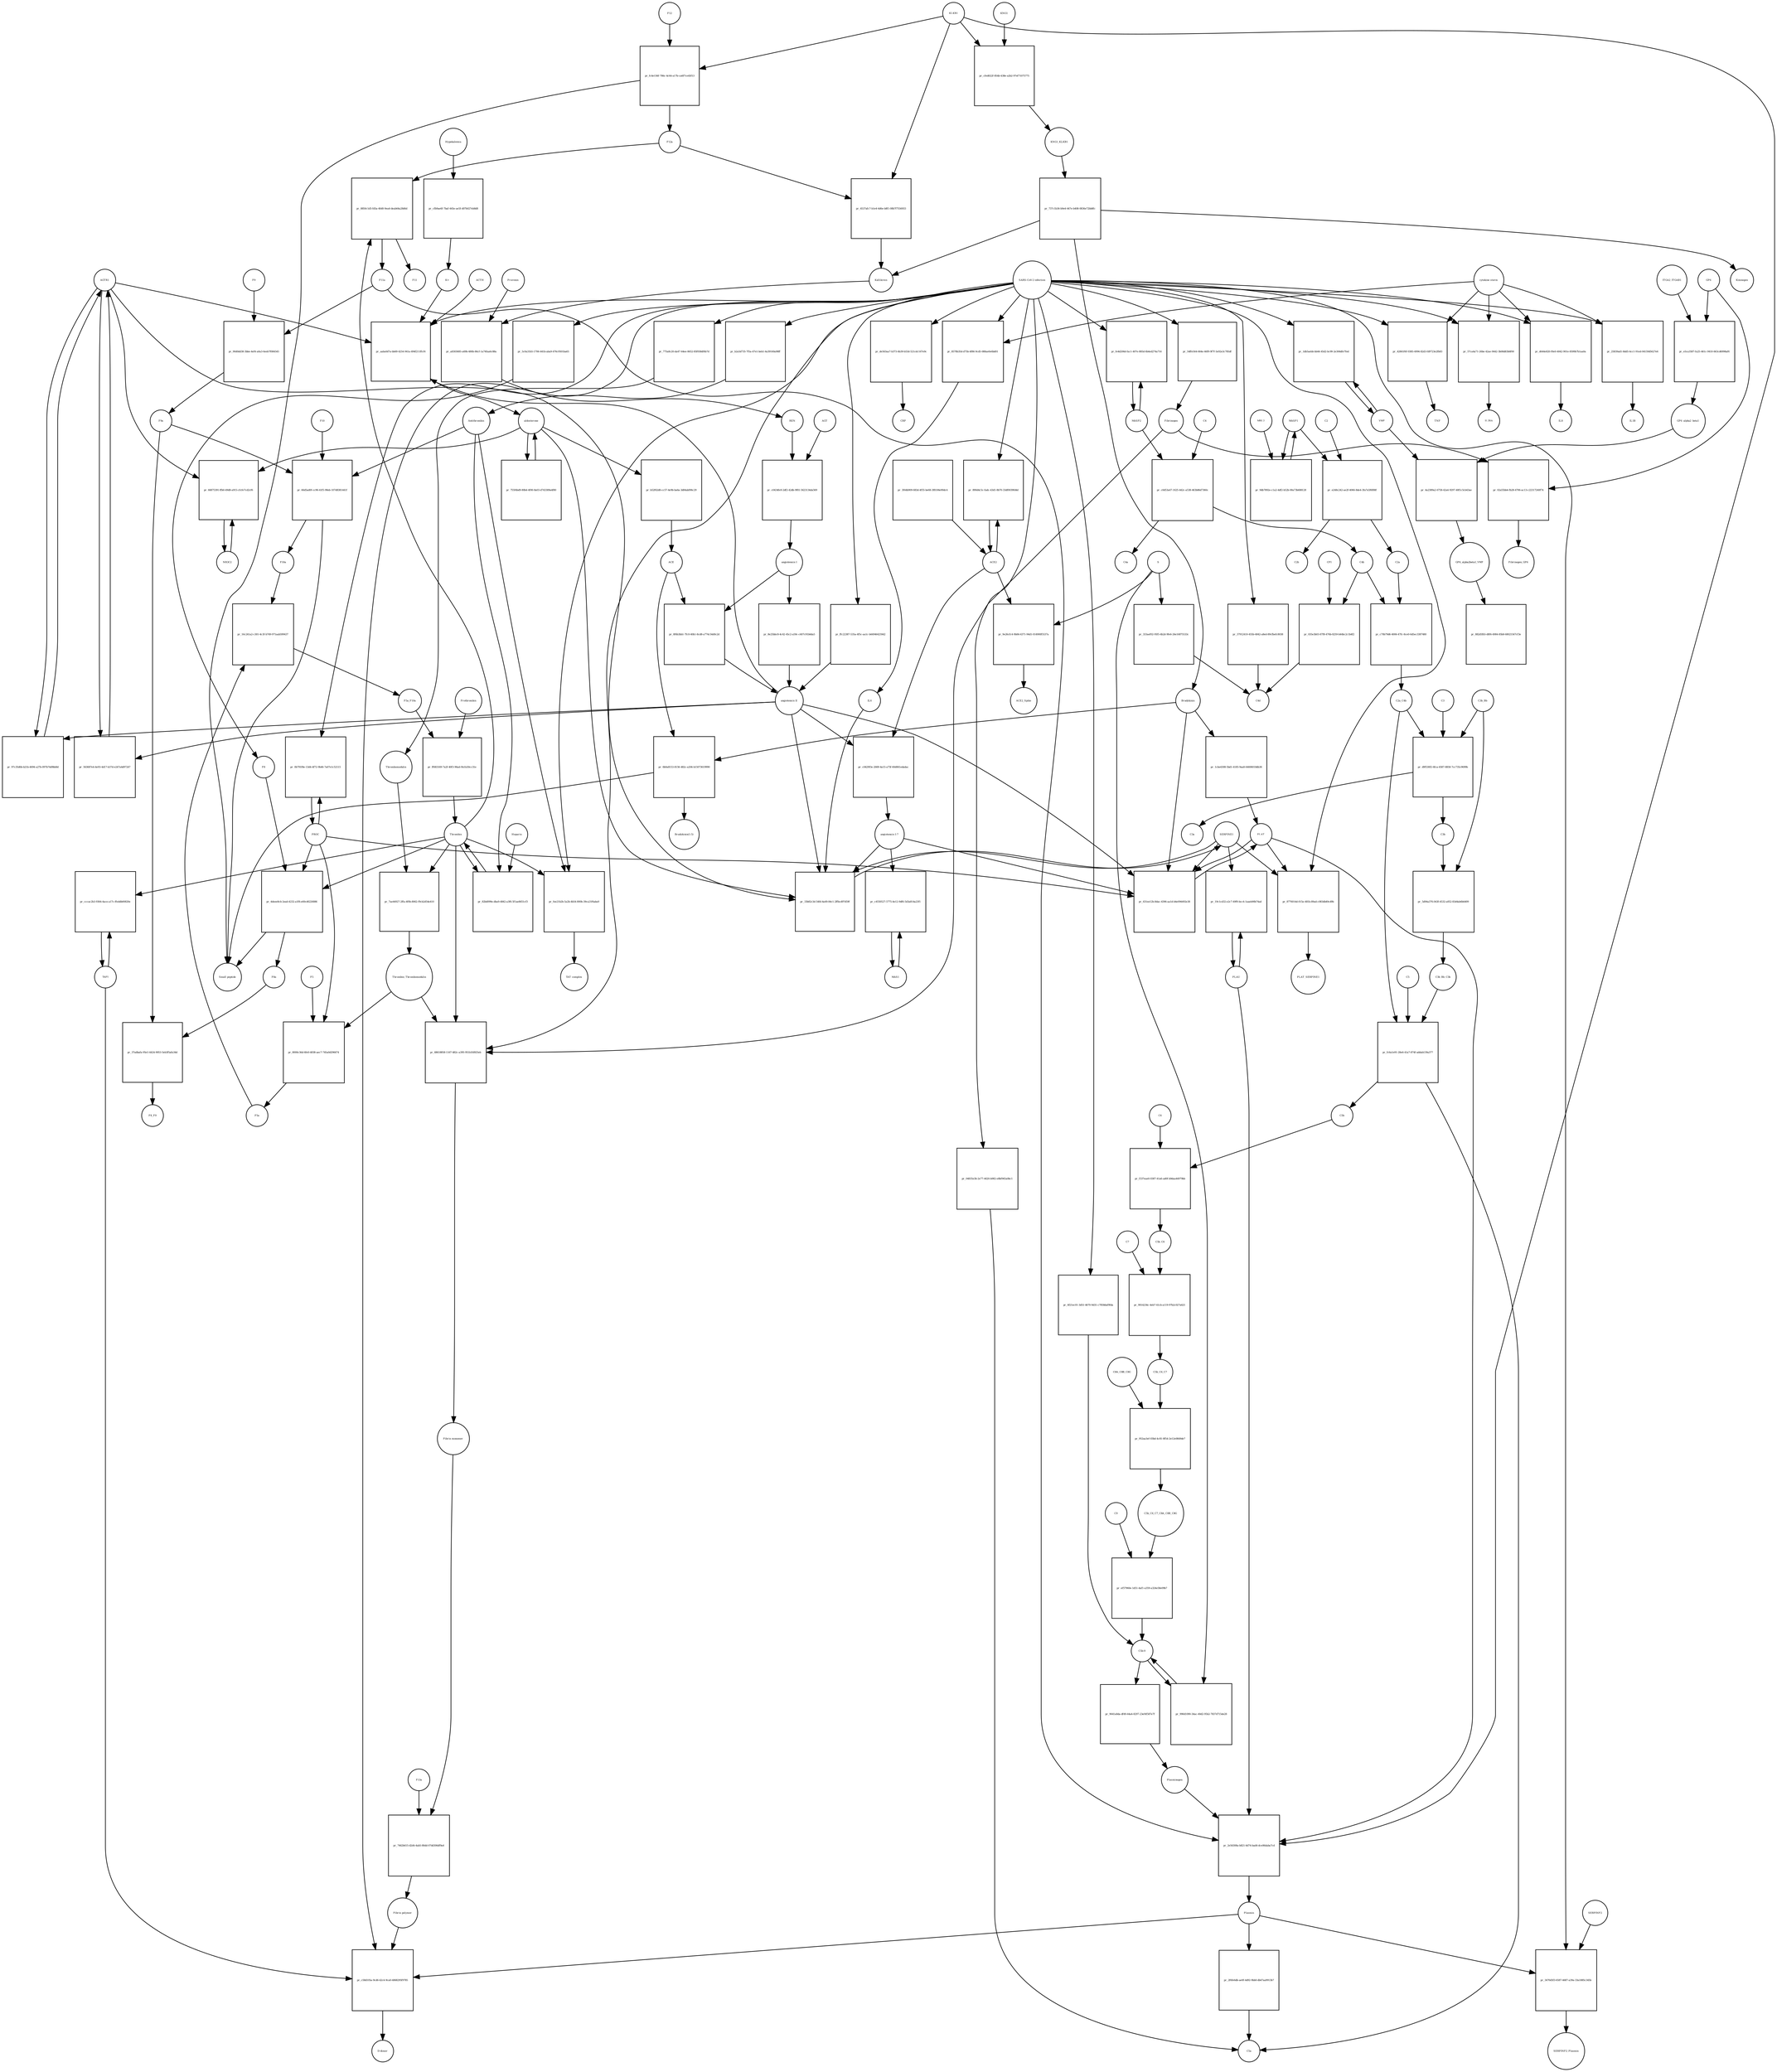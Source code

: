 strict digraph  {
F8 [annotation="urn_miriam_hgnc_3546|urn_miriam_taxonomy_9606", bipartite=0, cls=macromolecule, fontsize=4, label=F8, shape=circle];
"pr_4deee8cb-2ead-4232-a1f8-e60cd6226886" [annotation="", bipartite=1, cls=process, fontsize=4, label="pr_4deee8cb-2ead-4232-a1f8-e60cd6226886", shape=square];
"Small peptide" [annotation=urn_miriam_mesh_D010446, bipartite=0, cls=macromolecule, fontsize=4, label="Small peptide", shape=circle];
F8a [annotation="urn_miriam_hgnc.symbol_F8|urn_miriam_mesh_D015944|urn_miriam_taxonomy_9606", bipartite=0, cls=macromolecule, fontsize=4, label=F8a, shape=circle];
Thrombin [annotation="urn_miriam_hgnc_3535|urn_miriam_taxonomy_9606", bipartite=0, cls=macromolecule, fontsize=4, label=Thrombin, shape=circle];
PROC [annotation="urn_miriam_hgnc_9451|urn_miriam_taxonomy_9606", bipartite=0, cls=macromolecule, fontsize=4, label=PROC, shape=circle];
AGTR1 [annotation=urn_miriam_hgnc_336, bipartite=0, cls=macromolecule, fontsize=4, label=AGTR1, shape=circle];
"pr_97c35d6b-b21b-4694-a27b-097b74d9bb8d" [annotation="", bipartite=1, cls=process, fontsize=4, label="pr_97c35d6b-b21b-4694-a27b-097b74d9bb8d", shape=square];
"angiotensin II" [annotation="urn_miriam_obo.chebi_CHEBI%3A2718|urn_miriam_taxonomy_9606", bipartite=0, cls="simple chemical", fontsize=4, label="angiotensin II", shape=circle];
NR3C2 [annotation="", bipartite=0, cls=macromolecule, fontsize=4, label=NR3C2, shape=circle];
"pr_66875391-ffb0-49d8-a915-cfcfe7cd2cf6" [annotation="", bipartite=1, cls=process, fontsize=4, label="pr_66875391-ffb0-49d8-a915-cfcfe7cd2cf6", shape=square];
aldosterone [annotation="urn_miriam_obo.chebi_CHEBI%3A27584", bipartite=0, cls="simple chemical", fontsize=4, label=aldosterone, shape=circle];
"pr_755f4bd9-80b4-4f00-8a03-d743389a4f80" [annotation="", bipartite=1, cls=process, fontsize=4, label="pr_755f4bd9-80b4-4f00-8a03-d743389a4f80", shape=square];
SERPINE1 [annotation="", bipartite=0, cls=macromolecule, fontsize=4, label=SERPINE1, shape=circle];
"pr_33b82c3d-54fd-4a49-84c1-2ffbcd97d59f" [annotation="", bipartite=1, cls=process, fontsize=4, label="pr_33b82c3d-54fd-4a49-84c1-2ffbcd97d59f", shape=square];
"angiotensin I-7" [annotation="urn_miriam_obo.chebi_CHEBI%3A55438|urn_miriam_taxonomy_9606", bipartite=0, cls="simple chemical", fontsize=4, label="angiotensin I-7", shape=circle];
IL6 [annotation="urn_miriam_hgnc_6018|urn_miriam_taxonomy_9606", bipartite=0, cls=macromolecule, fontsize=4, label=IL6, shape=circle];
"pr_aaba0d7a-bb69-4254-941a-694f211ffcf4" [annotation="", bipartite=1, cls=process, fontsize=4, label="pr_aaba0d7a-bb69-4254-941a-694f211ffcf4", shape=square];
"SARS-CoV-2 infection" [annotation="urn_miriam_taxonomy_2697049|urn_miriam_mesh_D012327", bipartite=0, cls=phenotype, fontsize=4, label="SARS-CoV-2 infection", shape=circle];
"K+" [annotation="urn_miriam_obo.chebi_CHEBI%3A29103", bipartite=0, cls="simple chemical", fontsize=4, label="K+", shape=circle];
ACTH [annotation=urn_miriam_hgnc_9201, bipartite=0, cls="simple chemical", fontsize=4, label=ACTH, shape=circle];
"pr_ffc22387-535a-4f5c-aa1c-b449464259d2" [annotation="", bipartite=1, cls=process, fontsize=4, label="pr_ffc22387-535a-4f5c-aa1c-b449464259d2", shape=square];
Bradykinin [annotation="urn_miriam_obo.chebi_CHEBI%3A3165|urn_miriam_taxonomy_9606", bipartite=0, cls=macromolecule, fontsize=4, label=Bradykinin, shape=circle];
"pr_6b0a8153-8156-482c-a204-b15073619990" [annotation="", bipartite=1, cls=process, fontsize=4, label="pr_6b0a8153-8156-482c-a204-b15073619990", shape=square];
"Bradykinin(1-5)" [annotation="urn_miriam_mesh_C079000|urn_miriam_taxonomy_9606", bipartite=0, cls=macromolecule, fontsize=4, label="Bradykinin(1-5)", shape=circle];
ACE [annotation="urn_miriam_hgnc_2707|urn_miriam_taxonomy_9606", bipartite=0, cls=macromolecule, fontsize=4, label=ACE, shape=circle];
"pr_1cbe4308-5bd1-4185-9aa8-64606018db36" [annotation="", bipartite=1, cls=process, fontsize=4, label="pr_1cbe4308-5bd1-4185-9aa8-64606018db36", shape=square];
PLAT [annotation="urn_miriam_hgnc_9051|urn_miriam_taxonomy_9606", bipartite=0, cls=macromolecule, fontsize=4, label=PLAT, shape=circle];
"pr_563687e4-4e93-4d17-b37d-e247a4d97247" [annotation="", bipartite=1, cls=process, fontsize=4, label="pr_563687e4-4e93-4d17-b37d-e247a4d97247", shape=square];
MAS1 [annotation="", bipartite=0, cls=macromolecule, fontsize=4, label=MAS1, shape=circle];
"pr_c4550527-5775-4e12-9df6-5d3a814a23f1" [annotation="", bipartite=1, cls=process, fontsize=4, label="pr_c4550527-5775-4e12-9df6-5d3a814a23f1", shape=square];
Fibrinogen [annotation="urn_miriam_pubmed_19296670|urn_miriam_obo.go_GO%3A0005577|urn_miriam_hgnc_3661|urn_miriam_hgnc_3662|urn_miriam_hgnc_3694|urn_miriam_taxonomy_9606", bipartite=0, cls=complex, fontsize=4, label=Fibrinogen, shape=circle];
"pr_02a55bb4-fb28-4706-ac13-c22317240f74" [annotation="", bipartite=1, cls=process, fontsize=4, label="pr_02a55bb4-fb28-4706-ac13-c22317240f74", shape=square];
GP6 [annotation="urn_miriam_hgnc_HGNC%3A14388|urn_miriam_taxonomy_9606", bipartite=0, cls=macromolecule, fontsize=4, label=GP6, shape=circle];
Fibrinogen_GP6 [annotation="urn_miriam_pubmed_19296670|urn_miriam_obo.go_GO%3A0005577|urn_miriam_hgnc_HGNC%3A14388|urn_miriam_taxonomy_9606", bipartite=0, cls=complex, fontsize=4, label=Fibrinogen_GP6, shape=circle];
GP6_alpha2_beta1 [annotation="urn_miriam_pubmed_25051961|urn_miriam_taxonomy_10090|urn_miriam_hgnc_14338|urn_miriam_hgnc_6137|urn_miriam_hgnc_6153", bipartite=0, cls=complex, fontsize=4, label=GP6_alpha2_beta1, shape=circle];
"pr_4a2389a2-6758-42a4-9297-48f1c5cb43ae" [annotation="", bipartite=1, cls=process, fontsize=4, label="pr_4a2389a2-6758-42a4-9297-48f1c5cb43ae", shape=square];
VWF [annotation="urn_miriam_hgnc_12726|urn_miriam_taxonomy_9606", bipartite=0, cls=macromolecule, fontsize=4, label=VWF, shape=circle];
GP6_alpha2beta1_VWF [annotation="urn_miriam_pubmed_25051961|urn_miriam_taxonomy_10090|urn_miriam_hgnc_14338|urn_miriam_hgnc_6137|urn_miriam_hgnc_6153|urn_miriam_hgnc_12726", bipartite=0, cls=complex, fontsize=4, label=GP6_alpha2beta1_VWF, shape=circle];
"pr_e5ca3587-fa25-461c-9410-663cd6998af6" [annotation="", bipartite=1, cls=process, fontsize=4, label="pr_e5ca3587-fa25-461c-9410-663cd6998af6", shape=square];
ITGA2_ITGAB1 [annotation="urn_miriam_intact_EBI-16428357|urn_miriam_hgnc_6137|urn_miriam_hgnc_6153|urn_miriam_taxonomy_9606", bipartite=0, cls=complex, fontsize=4, label=ITGA2_ITGAB1, shape=circle];
"pr_882d5fb5-d8f4-4984-85b8-68021567cf3e" [annotation="", bipartite=1, cls="omitted process", fontsize=4, label="pr_882d5fb5-d8f4-4984-85b8-68021567cf3e", shape=square];
"Fibrin polymer" [annotation="urn_miriam_mesh_C465961|urn_miriam_taxonomy_9606", bipartite=0, cls=macromolecule, fontsize=4, label="Fibrin polymer", shape=circle];
"pr_c58d105a-9cd6-42c4-9ca0-4868295f9785" [annotation="", bipartite=1, cls=process, fontsize=4, label="pr_c58d105a-9cd6-42c4-9ca0-4868295f9785", shape=square];
"D-dimer" [annotation="urn_miriam_pubmed_19008457|urn_miriam_mesh_C036309|urn_miriam_taxonomy_9606", bipartite=0, cls=macromolecule, fontsize=4, label="D-dimer", shape=circle];
Plasmin [annotation="urn_miriam_hgnc.symbol_PLG|urn_miriam_mesh_D005341|urn_miriam_brenda_3.4.21.7|urn_miriam_taxonomy_9606", bipartite=0, cls=macromolecule, fontsize=4, label=Plasmin, shape=circle];
TAFI [annotation="urn_miriam_hgnc_1546|urn_miriam_taxonomy_9606", bipartite=0, cls=macromolecule, fontsize=4, label=TAFI, shape=circle];
"Fibrin monomer" [annotation="urn_miriam_mesh_C011468|urn_miriam_taxonomy_9606", bipartite=0, cls=macromolecule, fontsize=4, label="Fibrin monomer", shape=circle];
"pr_7462b615-d2d4-4ab5-80dd-07dd306df9a4" [annotation="", bipartite=1, cls=process, fontsize=4, label="pr_7462b615-d2d4-4ab5-80dd-07dd306df9a4", shape=square];
F13a [annotation="urn_miriam_hgnc.symbol_F13|urn_miriam_mesh_D026122|urn_miriam_brenda_2.3.2.13|urn_miriam_taxonomy_9606", bipartite=0, cls=macromolecule, fontsize=4, label=F13a, shape=circle];
"pr_42861f6f-0385-4994-82d3-fd9723e2fb83" [annotation="", bipartite=1, cls=process, fontsize=4, label="pr_42861f6f-0385-4994-82d3-fd9723e2fb83", shape=square];
TNF [annotation="urn_miriam_hgnc_11892|urn_miriam_taxonomy_9606", bipartite=0, cls=macromolecule, fontsize=4, label=TNF, shape=circle];
"cytokine storm" [annotation="urn_miriam_pubmed_2504360|urn_miriam_taxonomy_9606", bipartite=0, cls=phenotype, fontsize=4, label="cytokine storm", shape=circle];
"pr_2f6fe6db-ae0f-4d92-9bb0-db47aa9913b7" [annotation="", bipartite=1, cls=process, fontsize=4, label="pr_2f6fe6db-ae0f-4d92-9bb0-db47aa9913b7", shape=square];
C5a [annotation="urn_miriam_hgnc.symbol_C5|urn_miriam_mesh_D015936|urn_miriam_taxonomy_9606", bipartite=0, cls=macromolecule, fontsize=4, label=C5a, shape=circle];
"pr_9641a8da-df49-44a4-8297-23ef4f587e7f" [annotation="", bipartite=1, cls=process, fontsize=4, label="pr_9641a8da-df49-44a4-8297-23ef4f587e7f", shape=square];
Plasminogen [annotation="urn_miriam_hgnc_9071|urn_miriam_taxonomy_9606", bipartite=0, cls=macromolecule, fontsize=4, label=Plasminogen, shape=circle];
"C5b-9" [annotation="urn_miriam_obo.go_GO%3A0005579|urn_miriam_mesh_D015938|urn_miriam_mesh_D050776|urn_miriam_hgnc_1339|urn_miriam_hgnc_1346|urn_miriam_hgnc_1352|urn_miriam_hgnc_1353|urn_miriam_hgnc_1354|urn_miriam_hgnc_1358|urn_miriam_taxonomy_9606", bipartite=0, cls=complex, fontsize=4, label="C5b-9", shape=circle];
C2 [annotation="urn_miriam_hgnc_1248|urn_miriam_taxonomy_9606", bipartite=0, cls=macromolecule, fontsize=4, label=C2, shape=circle];
"pr_e248c242-ae2f-4066-8de4-3fa7a5f6f88f" [annotation="", bipartite=1, cls=process, fontsize=4, label="pr_e248c242-ae2f-4066-8de4-3fa7a5f6f88f", shape=square];
C2a [annotation="urn_miriam_hgnc.symbol_C2|urn_miriam_mesh_D050678|urn_miriam_taxonomy_9606", bipartite=0, cls=macromolecule, fontsize=4, label=C2a, shape=circle];
C2b [annotation="urn_miriam_hgnc.symbol_C2|urn_miriam_mesh_D050679|urn_miriam_taxonomy_9606", bipartite=0, cls=macromolecule, fontsize=4, label=C2b, shape=circle];
MASP1 [annotation="urn_miriam_hgnc_6901|urn_miriam_taxonomy_9606", bipartite=0, cls=macromolecule, fontsize=4, label=MASP1, shape=circle];
"pr_57ca4a71-26be-42ae-9442-3b08d83b6f00" [annotation="", bipartite=1, cls=process, fontsize=4, label="pr_57ca4a71-26be-42ae-9442-3b08d83b6f00", shape=square];
IL2RA [annotation="urn_miriam_hgnc_6008|urn_miriam_taxonomy_9606", bipartite=0, cls=macromolecule, fontsize=4, label=IL2RA, shape=circle];
"pr_d644e820-f0e0-4042-901e-8599b7b1aa0a" [annotation="", bipartite=1, cls=process, fontsize=4, label="pr_d644e820-f0e0-4042-901e-8599b7b1aa0a", shape=square];
IL8 [annotation="urn_miriam_hgnc_6025|urn_miriam_taxonomy_9606", bipartite=0, cls=macromolecule, fontsize=4, label=IL8, shape=circle];
"pr_04835e3b-2e77-4620-b982-e8bf945a0bc1" [annotation="", bipartite=1, cls=process, fontsize=4, label="pr_04835e3b-2e77-4620-b982-e8bf945a0bc1", shape=square];
"pr_8578b35d-d75b-4f86-9cd5-088ae0e6bd01" [annotation="", bipartite=1, cls=process, fontsize=4, label="pr_8578b35d-d75b-4f86-9cd5-088ae0e6bd01", shape=square];
"pr_25839ad1-8dd5-4cc1-91ed-04159d5627e6" [annotation="", bipartite=1, cls=process, fontsize=4, label="pr_25839ad1-8dd5-4cc1-91ed-04159d5627e6", shape=square];
IL1B [annotation="urn_miriam_hgnc_5992|urn_miriam_taxonomy_9606", bipartite=0, cls=macromolecule, fontsize=4, label=IL1B, shape=circle];
Prorenin [annotation="urn_miriam_hgnc_9958|urn_miriam_taxonomy_9606", bipartite=0, cls=macromolecule, fontsize=4, label=Prorenin, shape=circle];
"pr_a8303685-a69b-480b-86cf-1a74faa6c88a" [annotation="", bipartite=1, cls=process, fontsize=4, label="pr_a8303685-a69b-480b-86cf-1a74faa6c88a", shape=square];
REN [annotation="urn_miriam_hgnc.symbol_REN|urn_miriam_taxonomy_9606", bipartite=0, cls=macromolecule, fontsize=4, label=REN, shape=circle];
Kallikrein [annotation="urn_miriam_hgnc.symbol_KLKB1|urn_miriam_mesh_D020842|urn_miriam_brenda_3.4.21.34|urn_miriam_taxonomy_9606", bipartite=0, cls=macromolecule, fontsize=4, label=Kallikrein, shape=circle];
KLKB1 [annotation="urn_miriam_hgnc_6371|urn_miriam_taxonomy_9606", bipartite=0, cls=macromolecule, fontsize=4, label=KLKB1, shape=circle];
"pr_6537afc7-b1e4-4d6e-b8f1-08b7f7556933" [annotation="", bipartite=1, cls=process, fontsize=4, label="pr_6537afc7-b1e4-4d6e-b8f1-08b7f7556933", shape=square];
F12a [annotation="urn_miriam_hgnc.symbol_F12|urn_miriam_mesh_D015956|urn_miriam_brenda_3.4.21.38|urn_miriam_taxonomy_9606", bipartite=0, cls=macromolecule, fontsize=4, label=F12a, shape=circle];
"pr_775a8c20-da47-44ee-8652-85f058df4b7d" [annotation="", bipartite=1, cls=process, fontsize=4, label="pr_775a8c20-da47-44ee-8652-85f058df4b7d", shape=square];
Thrombomodulin [annotation="urn_miriam_hgnc_11784|urn_miriam_taxonomy_9606", bipartite=0, cls=macromolecule, fontsize=4, label=Thrombomodulin, shape=circle];
"pr_3470d5f3-6587-4687-a39a-33a1885c345b" [annotation="", bipartite=1, cls=process, fontsize=4, label="pr_3470d5f3-6587-4687-a39a-33a1885c345b", shape=square];
SERPINF2 [annotation="urn_miriam_hgnc_9075|urn_miriam_taxonomy_9606", bipartite=0, cls=macromolecule, fontsize=4, label=SERPINF2, shape=circle];
SERPINF2_Plasmin [annotation="urn_miriam_pubmed_2437112|urn_miriam_biogrid_314240|urn_miriam_hgnc_9075|urn_miriam_mesh_D005341|urn_miriam_taxonomy_9606", bipartite=0, cls=complex, fontsize=4, label=SERPINF2_Plasmin, shape=circle];
"pr_37912410-455b-4842-a8ed-89cfbefc8038" [annotation="", bipartite=1, cls=process, fontsize=4, label="pr_37912410-455b-4842-a8ed-89cfbefc8038", shape=square];
C4d [annotation="urn_miriam_hgnc.symbol_C4b|urn_miriam_mesh_C032261|urn_miriam_taxonomy_9606", bipartite=0, cls=macromolecule, fontsize=4, label=C4d, shape=circle];
"pr_6f21ec01-3d51-4670-9d31-c7858daf9fda" [annotation="", bipartite=1, cls=process, fontsize=4, label="pr_6f21ec01-3d51-4670-9d31-c7858daf9fda", shape=square];
"pr_0b791f8e-13d4-4f72-9b46-7a07e1c52115" [annotation="", bipartite=1, cls=process, fontsize=4, label="pr_0b791f8e-13d4-4f72-9b46-7a07e1c52115", shape=square];
"pr_1db5aebb-bb44-45d2-bc99-2e306dfe7fed" [annotation="", bipartite=1, cls=process, fontsize=4, label="pr_1db5aebb-bb44-45d2-bc99-2e306dfe7fed", shape=square];
"pr_de563aa7-b373-4b39-b53d-521cdc167e9c" [annotation="", bipartite=1, cls=process, fontsize=4, label="pr_de563aa7-b373-4b39-b53d-521cdc167e9c", shape=square];
CRP [annotation="urn_miriam_hgnc_2367|urn_miriam_taxonomy_9606", bipartite=0, cls=macromolecule, fontsize=4, label=CRP, shape=circle];
"pr_990d1090-34ac-40d2-95b2-7837d715de28" [annotation="", bipartite=1, cls=process, fontsize=4, label="pr_990d1090-34ac-40d2-95b2-7837d715de28", shape=square];
S [annotation="urn_miriam_uniprot_P0DTC2|urn_miriam_uniprot_P59594|urn_miriam_taxonomy_2697049", bipartite=0, cls=macromolecule, fontsize=4, label=S, shape=circle];
"pr_333aef02-95f5-4b2d-9fe6-26e16875533c" [annotation="", bipartite=1, cls=process, fontsize=4, label="pr_333aef02-95f5-4b2d-9fe6-26e16875533c", shape=square];
"pr_c0429f3e-2669-4a15-a75f-60d061edadac" [annotation="", bipartite=1, cls=process, fontsize=4, label="pr_c0429f3e-2669-4a15-a75f-60d061edadac", shape=square];
ACE2 [annotation="urn_miriam_hgnc_13557|urn_miriam_taxonomy_9606", bipartite=0, cls=macromolecule, fontsize=4, label=ACE2, shape=circle];
"pr_3f44b909-683d-4f55-be68-3f8106e90dc4" [annotation="", bipartite=1, cls=process, fontsize=4, label="pr_3f44b909-683d-4f55-be68-3f8106e90dc4", shape=square];
"pr_9e26cfc4-9b84-4371-94d1-014900f5537a" [annotation="", bipartite=1, cls=process, fontsize=4, label="pr_9e26cfc4-9b84-4371-94d1-014900f5537a", shape=square];
ACE2_Spike [annotation="urn_miriam_pdb_6CS2|urn_miriam_hgnc_13557|urn_miriam_uniprot_P0DTC2|urn_miriam_taxonomy_9606|urn_miriam_taxonomy_2697049", bipartite=0, cls=complex, fontsize=4, label=ACE2_Spike, shape=circle];
"pr_890d4c5c-fadc-43d1-8b70-33df0039fd4d" [annotation="", bipartite=1, cls=process, fontsize=4, label="pr_890d4c5c-fadc-43d1-8b70-33df0039fd4d", shape=square];
"pr_b2a5d735-7f5a-47e1-beb1-4a39160a98ff" [annotation="", bipartite=1, cls=process, fontsize=4, label="pr_b2a5d735-7f5a-47e1-beb1-4a39160a98ff", shape=square];
Antithrombin [annotation="urn_miriam_hgnc_775|urn_miriam_taxonomy_9606", bipartite=0, cls=macromolecule, fontsize=4, label=Antithrombin, shape=circle];
"pr_5c0a31b5-1706-441b-aba9-476c9501ba65" [annotation="", bipartite=1, cls=process, fontsize=4, label="pr_5c0a31b5-1706-441b-aba9-476c9501ba65", shape=square];
C4b [annotation="urn_miriam_hgnc_1324|urn_miriam_taxonomy_9606", bipartite=0, cls=macromolecule, fontsize=4, label=C4b, shape=circle];
"pr_035e3b03-87f8-476b-8259-b44bc2c1b4f2" [annotation="", bipartite=1, cls=process, fontsize=4, label="pr_035e3b03-87f8-476b-8259-b44bc2c1b4f2", shape=square];
CFI [annotation="urn_miriam_hgnc_2771|urn_miriam_taxonomy_9606", bipartite=0, cls=macromolecule, fontsize=4, label=CFI, shape=circle];
C3b [annotation="urn_miriam_hgnc.symbol_C3|urn_miriam_mesh_D003179|urn_miriam_taxonomy_9606", bipartite=0, cls=macromolecule, fontsize=4, label=C3b, shape=circle];
"pr_5d94a376-043f-4532-a052-83d4ab6b0d09" [annotation="", bipartite=1, cls=process, fontsize=4, label="pr_5d94a376-043f-4532-a052-83d4ab6b0d09", shape=square];
C3b_Bb [annotation="urn_miriam_pubmed_12440962|urn_miriam_brenda_3.4.21.47|urn_miriam_mesh_D051561|urn_miriam_mesh_D003179|urn_miriam_hgnc_1037|urn_miriam_taxonomy_9606", bipartite=0, cls=complex, fontsize=4, label=C3b_Bb, shape=circle];
C3b_Bb_C3b [annotation="urn_miriam_pubmed_12440962|urn_miriam_brenda_34.4.21.47|urn_miriam_mesh_D051566|urn_miriam_mesh_D003179|urn_miriam_hgnc_1037|urn_miriam_taxonomy_9606", bipartite=0, cls=complex, fontsize=4, label=C3b_Bb_C3b, shape=circle];
"pr_c70b79d6-4006-47fc-8ce0-6d5ec3387480" [annotation="", bipartite=1, cls=process, fontsize=4, label="pr_c70b79d6-4006-47fc-8ce0-6d5ec3387480", shape=square];
C2a_C4b [annotation="urn_miriam_mesh_D051574|urn_miriam_brenda_3.4.21.43|urn_miriam_mesh_D050678|urn_miriam_hgnc_1324|urn_miriam_taxonomy_9606", bipartite=0, cls=complex, fontsize=4, label=C2a_C4b, shape=circle];
C4 [annotation="urn_miriam_mesh_D00318|urn_miriam_taxonomy_9606", bipartite=0, cls=macromolecule, fontsize=4, label=C4, shape=circle];
"pr_c0d53a47-1625-442c-a538-463b86d7360c" [annotation="", bipartite=1, cls=process, fontsize=4, label="pr_c0d53a47-1625-442c-a538-463b86d7360c", shape=square];
C4a [annotation="urn_miriam_hgnc_1323|urn_miriam_taxonomy_9606", bipartite=0, cls=macromolecule, fontsize=4, label=C4a, shape=circle];
MASP2 [annotation="urn_miriam_hgnc_6902|urn_miriam_taxonomy_9606", bipartite=0, cls=macromolecule, fontsize=4, label=MASP2, shape=circle];
"pr_9db7892e-c1a2-4df2-b52b-00a73b688128" [annotation="", bipartite=1, cls=process, fontsize=4, label="pr_9db7892e-c1a2-4df2-b52b-00a73b688128", shape=square];
MBL2 [annotation="urn_miriam_hgnc_6902|urn_miriam_taxonomy_9606", bipartite=0, cls=macromolecule, fontsize=4, label=MBL2, shape=circle];
"pr_fe4d206d-fac1-407e-885d-6b4ed274a716" [annotation="", bipartite=1, cls=process, fontsize=4, label="pr_fe4d206d-fac1-407e-885d-6b4ed274a716", shape=square];
PLAU [annotation="urn_miriam_hgnc_9052|urn_miriam_taxonomy_9606", bipartite=0, cls=macromolecule, fontsize=4, label=PLAU, shape=circle];
"pr_19c1cd32-e2c7-49f9-bcc4-1aaeb90b74ad" [annotation="", bipartite=1, cls=process, fontsize=4, label="pr_19c1cd32-e2c7-49f9-bcc4-1aaeb90b74ad", shape=square];
C5b_C6_C7_C8A_C8B_C8G [annotation="urn_miriam_pubmed_28630159|urn_miriam_mesh_C042295|urn_miriam_mesh_D050776|urn_miriam_hgnc_1339|urn_miriam_hgnc_1352|urn_miriam_hgnc_1353|urn_miriam_hgnc_1354|urn_miriam_taxonomy_9606", bipartite=0, cls=complex, fontsize=4, label=C5b_C6_C7_C8A_C8B_C8G, shape=circle];
"pr_ef57960e-1d51-4af1-a359-a324e58e09b7" [annotation="", bipartite=1, cls=process, fontsize=4, label="pr_ef57960e-1d51-4af1-a359-a324e58e09b7", shape=square];
C9 [annotation="urn_miriam_hgnc_1358|urn_miriam_taxonomy_9606", bipartite=0, cls=macromolecule, fontsize=4, label=C9, shape=circle];
C5b_C6_C7 [annotation="urn_miriam_pubmed_28630159|urn_miriam_mesh_C037453|urn_miriam_mesh_D050776|urn_miriam_hgnc_1339|urn_miriam_hgnc_1346|urn_miriam_taxonomy_9606", bipartite=0, cls=complex, fontsize=4, label=C5b_C6_C7, shape=circle];
"pr_952aa3ef-03bd-4c81-8f54-2e12e0849de7" [annotation="", bipartite=1, cls=process, fontsize=4, label="pr_952aa3ef-03bd-4c81-8f54-2e12e0849de7", shape=square];
C8A_C8B_C8G [annotation="urn_miriam_mesh_D003185|urn_miriam_hgnc_1353|urn_miriam_hgnc_1352|urn_miriam_hgnc_1354|urn_miriam_taxonomy_9606", bipartite=0, cls=complex, fontsize=4, label=C8A_C8B_C8G, shape=circle];
C5b_C6 [annotation="urn_miriam_mesh_C050974|urn_miriam_mesh_D050776|urn_miriam_hgnc_1339|urn_miriam_taxonomy_9606", bipartite=0, cls=complex, fontsize=4, label=C5b_C6, shape=circle];
"pr_9014234c-4eb7-41cb-a119-97b2c027a621" [annotation="", bipartite=1, cls=process, fontsize=4, label="pr_9014234c-4eb7-41cb-a119-97b2c027a621", shape=square];
C7 [annotation="urn_miriam_hgnc_HGNC%3A1346|urn_miriam_taxonomy_9606", bipartite=0, cls=macromolecule, fontsize=4, label=C7, shape=circle];
C5b [annotation="urn_miriam_hgnc.symbol_C5|urn_miriam_mesh_D050776|urn_miriam_taxonomy_9606", bipartite=0, cls=macromolecule, fontsize=4, label=C5b, shape=circle];
"pr_f337eae0-0387-41a6-ad0f-b9daa44979bb" [annotation="", bipartite=1, cls=process, fontsize=4, label="pr_f337eae0-0387-41a6-ad0f-b9daa44979bb", shape=square];
C6 [annotation="urn_miriam_hgnc_1339|urn_miriam_taxonomy_9606", bipartite=0, cls=macromolecule, fontsize=4, label=C6, shape=circle];
C5 [annotation="urn_miriam_hgnc_1331|urn_miriam_taxonomy_9606", bipartite=0, cls=macromolecule, fontsize=4, label=C5, shape=circle];
"pr_fc6a1e91-28e6-41a7-874f-addab139a377" [annotation="", bipartite=1, cls=process, fontsize=4, label="pr_fc6a1e91-28e6-41a7-874f-addab139a377", shape=square];
C3 [annotation="urn_miriam_hgnc_1318|urn_miriam_taxonomy_9606", bipartite=0, cls=macromolecule, fontsize=4, label=C3, shape=circle];
"pr_d9f530f2-6fca-4587-8858-7cc735c9699b" [annotation="", bipartite=1, cls=process, fontsize=4, label="pr_d9f530f2-6fca-4587-8858-7cc735c9699b", shape=square];
C3a [annotation="urn_miriam_hgnc.symbol_C3|urn_miriam_mesh_D015926|urn_miriam_taxonomy_9606", bipartite=0, cls=macromolecule, fontsize=4, label=C3a, shape=circle];
"pr_7ae44927-2ffa-4f0b-8062-f9cb2d54e410" [annotation="", bipartite=1, cls=process, fontsize=4, label="pr_7ae44927-2ffa-4f0b-8062-f9cb2d54e410", shape=square];
Thrombin_Thrombomodulin [annotation="urn_miriam_pubmed_6282863|urn_miriam_taxonomy_9986|urn_miriam_biogrid_283352|urn_miriam_mesh_D013917|urn_miriam_hgnc_11784", bipartite=0, cls=complex, fontsize=4, label=Thrombin_Thrombomodulin, shape=circle];
"pr_68618858-1167-482c-a395-951b1fd925eb" [annotation="", bipartite=1, cls=process, fontsize=4, label="pr_68618858-1167-482c-a395-951b1fd925eb", shape=square];
KNG1_KLKB1 [annotation="urn_miriam_pubmed_17598838|urn_miriam_intact_EBI-10087151|urn_miriam_hgnc_6371|urn_miriam_hgnc_6383|urn_miriam_taxonomy_9606", bipartite=0, cls=complex, fontsize=4, label=KNG1_KLKB1, shape=circle];
"pr_737c1b36-b9e4-447e-b408-0836e72bb8fc" [annotation="", bipartite=1, cls=process, fontsize=4, label="pr_737c1b36-b9e4-447e-b408-0836e72bb8fc", shape=square];
Kininogen [annotation="urn_miriam_hgnc.symbol_KNG1|urn_miriam_mesh_D019679|urn_miriam_taxonomy_9606", bipartite=0, cls=macromolecule, fontsize=4, label=Kininogen, shape=circle];
"pr_54ffe564-664e-46f9-9f7f-5e92e3c785df" [annotation="", bipartite=1, cls=process, fontsize=4, label="pr_54ffe564-664e-46f9-9f7f-5e92e3c785df", shape=square];
"angiotensin I" [annotation="urn_miriam_obo.chebi_CHEBI%3A2718|urn_miriam_taxonomy_9606", bipartite=0, cls="simple chemical", fontsize=4, label="angiotensin I", shape=circle];
"pr_8e25bbc8-4c42-45c2-a59c-c407c91b6da5" [annotation="", bipartite=1, cls=process, fontsize=4, label="pr_8e25bbc8-4c42-45c2-a59c-c407c91b6da5", shape=square];
"pr_8776014d-015e-481b-89ad-c083db49cd9b" [annotation="", bipartite=1, cls=process, fontsize=4, label="pr_8776014d-015e-481b-89ad-c083db49cd9b", shape=square];
PLAT_SERPINE1 [annotation="urn_miriam_pubmed_22449964|urn_miriam_intact_EBI-7800882|urn_miriam_hgnc_9051|urn_miriam_hgnc_8593|urn_miriam_taxonomy_9606", bipartite=0, cls=complex, fontsize=4, label=PLAT_SERPINE1, shape=circle];
"pr_cccac2b3-9364-4ace-a17c-ffeddb00820e" [annotation="", bipartite=1, cls=process, fontsize=4, label="pr_cccac2b3-9364-4ace-a17c-ffeddb00820e", shape=square];
"pr_631ee12b-8dac-4396-aa1d-b4e094492e38" [annotation="", bipartite=1, cls=process, fontsize=4, label="pr_631ee12b-8dac-4396-aa1d-b4e094492e38", shape=square];
"pr_fee21b2b-5a2b-4b54-800b-39ca21f6aba9" [annotation="", bipartite=1, cls=process, fontsize=4, label="pr_fee21b2b-5a2b-4b54-800b-39ca21f6aba9", shape=square];
"TAT complex" [annotation="urn_miriam_pubmed_22930518|urn_miriam_mesh_C046193|urn_miriam_mesh_D013917|urn_miriam_hgnc_775|urn_miriam_taxonomy_9606", bipartite=0, cls=complex, fontsize=4, label="TAT complex", shape=circle];
"pr_2e56308a-b821-4d74-bad4-dce06daba7cd" [annotation="", bipartite=1, cls=process, fontsize=4, label="pr_2e56308a-b821-4d74-bad4-dce06daba7cd", shape=square];
F11a [annotation="urn_miriam_hgnc.symbol_F11|urn_miriam_mesh_D015945|urn_miriam_brenda_3.4.21.27|urn_miriam_taxonomy_9606", bipartite=0, cls=macromolecule, fontsize=4, label=F11a, shape=circle];
"pr_82bd099e-dba9-4842-a3f6-5f1ae8651cf3" [annotation="", bipartite=1, cls=process, fontsize=4, label="pr_82bd099e-dba9-4842-a3f6-5f1ae8651cf3", shape=square];
Heparin [annotation="urn_miriam_pubmed_708377|urn_miriam_obo.chebi_CHEBI%3A28304|urn_miriam_taxonomy_9606", bipartite=0, cls="simple chemical", fontsize=4, label=Heparin, shape=circle];
Prothrombin [annotation="urn_miriam_hgnc_3535|urn_miriam_taxonomy_9606", bipartite=0, cls=macromolecule, fontsize=4, label=Prothrombin, shape=circle];
"pr_ff683169-7a2f-40f3-96ad-f4cfa50cc31e" [annotation="", bipartite=1, cls=process, fontsize=4, label="pr_ff683169-7a2f-40f3-96ad-f4cfa50cc31e", shape=square];
F5a_F10a [annotation="urn_miriam_pubmed_2303476|urn_miriam_mesh_C022475|urn_miriam_mesh_D15943|urn_miriam_mesh_D015951|urn_miriam_taxonomy_9606", bipartite=0, cls=complex, fontsize=4, label=F5a_F10a, shape=circle];
F10a [annotation="urn_miriam_hgnc.symbol_F10|urn_miriam_mesh_D015951|urn_miriam_brenda_3.4.21.6|urn_miriam_taxonomy_9606", bipartite=0, cls=macromolecule, fontsize=4, label=F10a, shape=circle];
"pr_16c241a2-c301-4c3f-b749-971aab599437" [annotation="", bipartite=1, cls=process, fontsize=4, label="pr_16c241a2-c301-4c3f-b749-971aab599437", shape=square];
F5a [annotation="urn_miriam_hgnc.symbol_F5|urn_miriam_mesh_D015943|urn_miriam_taxonomy_9606", bipartite=0, cls=macromolecule, fontsize=4, label=F5a, shape=circle];
F5 [annotation="urn_miriam_hgnc_3541|urn_miriam_taxonomy_9606", bipartite=0, cls=macromolecule, fontsize=4, label=F5, shape=circle];
"pr_8000c36d-6fe0-4838-aec7-745a0d296674" [annotation="", bipartite=1, cls=process, fontsize=4, label="pr_8000c36d-6fe0-4838-aec7-745a0d296674", shape=square];
F9a [annotation="urn_miriam_hgnc.symbol_F9|urn_miriam_mesh_D015949|urn_miriam_taxonomy_9606", bipartite=0, cls=macromolecule, fontsize=4, label=F9a, shape=circle];
"pr_37adbafa-95e1-4424-9053-5eb3f5afa34d" [annotation="", bipartite=1, cls=process, fontsize=4, label="pr_37adbafa-95e1-4424-9053-5eb3f5afa34d", shape=square];
F8_F9 [annotation="urn_miriam_pubmed_22471307|urn_miriam_hgnc_3546|urn_miriam_hgnc_35531|urn_miriam_intact_EBI-11621595|urn_miriam_taxonomy_9606", bipartite=0, cls=complex, fontsize=4, label=F8_F9, shape=circle];
F9 [annotation="urn_miriam_hgnc_35531|urn_miriam_taxonomy_9606", bipartite=0, cls=macromolecule, fontsize=4, label=F9, shape=circle];
"pr_90d0dd38-3bbe-4ef4-a0a3-6eeb7f084545" [annotation="", bipartite=1, cls=process, fontsize=4, label="pr_90d0dd38-3bbe-4ef4-a0a3-6eeb7f084545", shape=square];
"pr_cfed022f-854b-438e-a2b2-97ef71075775" [annotation="", bipartite=1, cls=process, fontsize=4, label="pr_cfed022f-854b-438e-a2b2-97ef71075775", shape=square];
KNG1 [annotation="urn_miriam_hgnc.symbol_6383|urn_miriam_taxonomy_9606", bipartite=0, cls=macromolecule, fontsize=4, label=KNG1, shape=circle];
"pr_8850c1d5-fd5a-40d0-9ea4-deab64a28d6d" [annotation="", bipartite=1, cls=process, fontsize=4, label="pr_8850c1d5-fd5a-40d0-9ea4-deab64a28d6d", shape=square];
F11 [annotation="urn_miriam_hgnc_3529|urn_miriam_taxonomy_9606", bipartite=0, cls=macromolecule, fontsize=4, label=F11, shape=circle];
F12 [annotation="urn_miriam_hgnc_3530|urn_miriam_taxonomy_9606", bipartite=0, cls=macromolecule, fontsize=4, label=F12, shape=circle];
"pr_fc4e156f-786c-4c64-a17b-ca6f7ce45f13" [annotation="", bipartite=1, cls=process, fontsize=4, label="pr_fc4e156f-786c-4c64-a17b-ca6f7ce45f13", shape=square];
"pr_8f6b3bb1-7fc0-40b1-8cd8-a774c54d0c2d" [annotation="", bipartite=1, cls=process, fontsize=4, label="pr_8f6b3bb1-7fc0-40b1-8cd8-a774c54d0c2d", shape=square];
F10 [annotation="urn_miriam_hgnc_3528|urn_miriam_taxonomy_9606", bipartite=0, cls=macromolecule, fontsize=4, label=F10, shape=circle];
"pr_66d5ad0f-cc96-41f5-98eb-107d8381441f" [annotation="", bipartite=1, cls=process, fontsize=4, label="pr_66d5ad0f-cc96-41f5-98eb-107d8381441f", shape=square];
AGT [annotation="urn_miriam_hgnc_333|urn_miriam_taxonomy_9606", bipartite=0, cls=macromolecule, fontsize=4, label=AGT, shape=circle];
"pr_c0434fe9-2df2-42db-9f81-5623134da569" [annotation="", bipartite=1, cls=process, fontsize=4, label="pr_c0434fe9-2df2-42db-9f81-5623134da569", shape=square];
"pr_b52f62d8-cc57-4e9b-ba6a-3d84abf06c29" [annotation="", bipartite=1, cls=process, fontsize=4, label="pr_b52f62d8-cc57-4e9b-ba6a-3d84abf06c29", shape=square];
"pr_cfb9ae6f-7baf-445e-ae5f-d07b027eb8d8" [annotation="", bipartite=1, cls=process, fontsize=4, label="pr_cfb9ae6f-7baf-445e-ae5f-d07b027eb8d8", shape=square];
Hypokalemia [annotation="urn_miriam_mesh_D007008|urn_miriam_taxonomy_9606", bipartite=0, cls=phenotype, fontsize=4, label=Hypokalemia, shape=circle];
F8 -> "pr_4deee8cb-2ead-4232-a1f8-e60cd6226886"  [annotation="", interaction_type=consumption];
"pr_4deee8cb-2ead-4232-a1f8-e60cd6226886" -> "Small peptide"  [annotation="", interaction_type=production];
"pr_4deee8cb-2ead-4232-a1f8-e60cd6226886" -> F8a  [annotation="", interaction_type=production];
F8a -> "pr_37adbafa-95e1-4424-9053-5eb3f5afa34d"  [annotation="", interaction_type=consumption];
Thrombin -> "pr_4deee8cb-2ead-4232-a1f8-e60cd6226886"  [annotation="urn_miriam_pubmed_15746105|urn_miriam_taxonomy_9606", interaction_type=catalysis];
Thrombin -> "pr_7ae44927-2ffa-4f0b-8062-f9cb2d54e410"  [annotation="", interaction_type=consumption];
Thrombin -> "pr_68618858-1167-482c-a395-951b1fd925eb"  [annotation="urn_miriam_pubmed_6282863|urn_miriam_pubmed_28228446|urn_miriam_pubmed_2117226|urn_miriam_taxonomy_9606", interaction_type=catalysis];
Thrombin -> "pr_cccac2b3-9364-4ace-a17c-ffeddb00820e"  [annotation="urn_miriam_pubmed_23809134|urn_miriam_taxonomy_9823", interaction_type=catalysis];
Thrombin -> "pr_fee21b2b-5a2b-4b54-800b-39ca21f6aba9"  [annotation="", interaction_type=consumption];
Thrombin -> "pr_82bd099e-dba9-4842-a3f6-5f1ae8651cf3"  [annotation="", interaction_type=consumption];
Thrombin -> "pr_8850c1d5-fd5a-40d0-9ea4-deab64a28d6d"  [annotation="urn_miriam_pubmed_21304106|urn_miriam_pubmed_8631976|urn_miriam_taxonomy_9606", interaction_type=catalysis];
PROC -> "pr_4deee8cb-2ead-4232-a1f8-e60cd6226886"  [annotation="urn_miriam_pubmed_15746105|urn_miriam_taxonomy_9606", interaction_type=inhibition];
PROC -> "pr_0b791f8e-13d4-4f72-9b46-7a07e1c52115"  [annotation="", interaction_type=consumption];
PROC -> "pr_631ee12b-8dac-4396-aa1d-b4e094492e38"  [annotation="urn_miriam_pubmed_10373228|urn_miriam_pubmed_3124286|urn_miriam_taxonomy_9606|urn_miriam_pubmed_12091055|urn_miriam_pubmed_3096399", interaction_type=inhibition];
PROC -> "pr_8000c36d-6fe0-4838-aec7-745a0d296674"  [annotation="urn_miriam_pubmed_6282863|urn_miriam_pubmed_6572921|urn_miriam_pubmed_2322551|urn_miriam_taxonomy_9606", interaction_type=inhibition];
AGTR1 -> "pr_97c35d6b-b21b-4694-a27b-097b74d9bb8d"  [annotation="", interaction_type=consumption];
AGTR1 -> "pr_66875391-ffb0-49d8-a915-cfcfe7cd2cf6"  [annotation="urn_miriam_pubmed_21349712|urn_miriam_taxonomy_10116|urn_miriam_pubmed_7045029|urn_miriam_taxonomy_10090", interaction_type=catalysis];
AGTR1 -> "pr_33b82c3d-54fd-4a49-84c1-2ffbcd97d59f"  [annotation="urn_miriam_pubmed_2091055|urn_miriam_taxonomy_9606|urn_miriam_pubmed_8034668|urn_miriam_pubmed_20591974|urn_miriam_pubmed_11983698", interaction_type=catalysis];
AGTR1 -> "pr_aaba0d7a-bb69-4254-941a-694f211ffcf4"  [annotation="urn_miriam_pubmed_8404594|urn_miriam_taxonomy_9606|urn_miriam_pubmed_173529|urn_miriam_taxonomy_9615|urn_miriam_pubmed_32565254", interaction_type=catalysis];
AGTR1 -> "pr_563687e4-4e93-4d17-b37d-e247a4d97247"  [annotation="", interaction_type=consumption];
"pr_97c35d6b-b21b-4694-a27b-097b74d9bb8d" -> AGTR1  [annotation="", interaction_type=production];
"angiotensin II" -> "pr_97c35d6b-b21b-4694-a27b-097b74d9bb8d"  [annotation="", interaction_type=stimulation];
"angiotensin II" -> "pr_33b82c3d-54fd-4a49-84c1-2ffbcd97d59f"  [annotation="urn_miriam_pubmed_2091055|urn_miriam_taxonomy_9606|urn_miriam_pubmed_8034668|urn_miriam_pubmed_20591974|urn_miriam_pubmed_11983698", interaction_type=catalysis];
"angiotensin II" -> "pr_aaba0d7a-bb69-4254-941a-694f211ffcf4"  [annotation="urn_miriam_pubmed_8404594|urn_miriam_taxonomy_9606|urn_miriam_pubmed_173529|urn_miriam_taxonomy_9615|urn_miriam_pubmed_32565254", interaction_type=catalysis];
"angiotensin II" -> "pr_563687e4-4e93-4d17-b37d-e247a4d97247"  [annotation="urn_miriam_pubmed_8158359|urn_miriam_taxonomy_9606", interaction_type=stimulation];
"angiotensin II" -> "pr_c0429f3e-2669-4a15-a75f-60d061edadac"  [annotation="", interaction_type=consumption];
"angiotensin II" -> "pr_631ee12b-8dac-4396-aa1d-b4e094492e38"  [annotation="urn_miriam_pubmed_10373228|urn_miriam_pubmed_3124286|urn_miriam_taxonomy_9606|urn_miriam_pubmed_12091055|urn_miriam_pubmed_3096399", interaction_type=catalysis];
NR3C2 -> "pr_66875391-ffb0-49d8-a915-cfcfe7cd2cf6"  [annotation="", interaction_type=consumption];
"pr_66875391-ffb0-49d8-a915-cfcfe7cd2cf6" -> NR3C2  [annotation="", interaction_type=production];
aldosterone -> "pr_66875391-ffb0-49d8-a915-cfcfe7cd2cf6"  [annotation="urn_miriam_pubmed_21349712|urn_miriam_taxonomy_10116|urn_miriam_pubmed_7045029|urn_miriam_taxonomy_10090", interaction_type=stimulation];
aldosterone -> "pr_755f4bd9-80b4-4f00-8a03-d743389a4f80"  [annotation="", interaction_type=consumption];
aldosterone -> "pr_33b82c3d-54fd-4a49-84c1-2ffbcd97d59f"  [annotation="urn_miriam_pubmed_2091055|urn_miriam_taxonomy_9606|urn_miriam_pubmed_8034668|urn_miriam_pubmed_20591974|urn_miriam_pubmed_11983698", interaction_type=catalysis];
aldosterone -> "pr_b52f62d8-cc57-4e9b-ba6a-3d84abf06c29"  [annotation="urn_miriam_pubmed_5932931|urn_miriam_taxonomy_10116", interaction_type=catalysis];
"pr_755f4bd9-80b4-4f00-8a03-d743389a4f80" -> aldosterone  [annotation="", interaction_type=production];
SERPINE1 -> "pr_33b82c3d-54fd-4a49-84c1-2ffbcd97d59f"  [annotation="", interaction_type=consumption];
SERPINE1 -> "pr_19c1cd32-e2c7-49f9-bcc4-1aaeb90b74ad"  [annotation="urn_miriam_pubmed_21199867|urn_miriam_taxonomy_9606", interaction_type=inhibition];
SERPINE1 -> "pr_8776014d-015e-481b-89ad-c083db49cd9b"  [annotation="", interaction_type=consumption];
SERPINE1 -> "pr_631ee12b-8dac-4396-aa1d-b4e094492e38"  [annotation="urn_miriam_pubmed_10373228|urn_miriam_pubmed_3124286|urn_miriam_taxonomy_9606|urn_miriam_pubmed_12091055|urn_miriam_pubmed_3096399", interaction_type=inhibition];
"pr_33b82c3d-54fd-4a49-84c1-2ffbcd97d59f" -> SERPINE1  [annotation="", interaction_type=production];
"angiotensin I-7" -> "pr_33b82c3d-54fd-4a49-84c1-2ffbcd97d59f"  [annotation="urn_miriam_pubmed_2091055|urn_miriam_taxonomy_9606|urn_miriam_pubmed_8034668|urn_miriam_pubmed_20591974|urn_miriam_pubmed_11983698", interaction_type=inhibition];
"angiotensin I-7" -> "pr_c4550527-5775-4e12-9df6-5d3a814a23f1"  [annotation="urn_miriam_pubmed_18026570|urn_miriam_taxonomy_10090", interaction_type=stimulation];
"angiotensin I-7" -> "pr_631ee12b-8dac-4396-aa1d-b4e094492e38"  [annotation="urn_miriam_pubmed_10373228|urn_miriam_pubmed_3124286|urn_miriam_taxonomy_9606|urn_miriam_pubmed_12091055|urn_miriam_pubmed_3096399", interaction_type=inhibition];
IL6 -> "pr_33b82c3d-54fd-4a49-84c1-2ffbcd97d59f"  [annotation="urn_miriam_pubmed_2091055|urn_miriam_taxonomy_9606|urn_miriam_pubmed_8034668|urn_miriam_pubmed_20591974|urn_miriam_pubmed_11983698", interaction_type=catalysis];
"pr_aaba0d7a-bb69-4254-941a-694f211ffcf4" -> aldosterone  [annotation="", interaction_type=production];
"SARS-CoV-2 infection" -> "pr_aaba0d7a-bb69-4254-941a-694f211ffcf4"  [annotation="urn_miriam_pubmed_8404594|urn_miriam_taxonomy_9606|urn_miriam_pubmed_173529|urn_miriam_taxonomy_9615|urn_miriam_pubmed_32565254", interaction_type="necessary stimulation"];
"SARS-CoV-2 infection" -> "pr_ffc22387-535a-4f5c-aa1c-b449464259d2"  [annotation="urn_miriam_pubmed_32048163|urn_miriam_taxonomy_9606", interaction_type=catalysis];
"SARS-CoV-2 infection" -> "pr_c58d105a-9cd6-42c4-9ca0-4868295f9785"  [annotation="urn_miriam_pubmed_29096812|urn_miriam_pubmed_10574983|urn_miriam_pubmed_32172226|urn_miriam_taxonomy_9606", interaction_type="necessary stimulation"];
"SARS-CoV-2 infection" -> "pr_42861f6f-0385-4994-82d3-fd9723e2fb83"  [annotation="urn_miriam_pubmed_32504360|urn_miriam_taxonomy_9606", interaction_type=stimulation];
"SARS-CoV-2 infection" -> "pr_57ca4a71-26be-42ae-9442-3b08d83b6f00"  [annotation="urn_miriam_pubmed_32286245|urn_miriam_taxonomy_9606", interaction_type=stimulation];
"SARS-CoV-2 infection" -> "pr_d644e820-f0e0-4042-901e-8599b7b1aa0a"  [annotation="urn_miriam_pubmed_32286245|urn_miriam_taxonomy_9606", interaction_type=stimulation];
"SARS-CoV-2 infection" -> "pr_04835e3b-2e77-4620-b982-e8bf945a0bc1"  [annotation="urn_miriam_pmc_PMC7260598|urn_miriam_taxonomy_9606", interaction_type="necessary stimulation"];
"SARS-CoV-2 infection" -> "pr_8578b35d-d75b-4f86-9cd5-088ae0e6bd01"  [annotation="urn_miriam_pubmed_32286245|urn_miriam_taxonomy_9606", interaction_type=stimulation];
"SARS-CoV-2 infection" -> "pr_25839ad1-8dd5-4cc1-91ed-04159d5627e6"  [annotation="urn_miriam_pubmed_32359396|urn_miriam_taxonomy_9606", interaction_type=stimulation];
"SARS-CoV-2 infection" -> "pr_775a8c20-da47-44ee-8652-85f058df4b7d"  [annotation="urn_miriam_doi_10.1101%2F2020.04.25.20077842|urn_miriam_taxonomy_9606", interaction_type="necessary stimulation"];
"SARS-CoV-2 infection" -> "pr_3470d5f3-6587-4687-a39a-33a1885c345b"  [annotation="urn_miriam_pubmed_2437112|urn_miriam_doi_10.1101%2F2020.04.25.20077842|urn_miriam_taxonomy_9606", interaction_type=stimulation];
"SARS-CoV-2 infection" -> "pr_37912410-455b-4842-a8ed-89cfbefc8038"  [annotation="urn_miriam_pubmed_32299776|urn_miriam_taxonomy_9606", interaction_type=stimulation];
"SARS-CoV-2 infection" -> "pr_6f21ec01-3d51-4670-9d31-c7858daf9fda"  [annotation="urn_miriam_pmc_PMC7260598|urn_miriam_taxonomy_9606", interaction_type="necessary stimulation"];
"SARS-CoV-2 infection" -> "pr_0b791f8e-13d4-4f72-9b46-7a07e1c52115"  [annotation="urn_miriam_pubmed_32302438|urn_miriam_taxonomy_9606", interaction_type="necessary stimulation"];
"SARS-CoV-2 infection" -> "pr_1db5aebb-bb44-45d2-bc99-2e306dfe7fed"  [annotation="urn_miriam_pubmed_32367170|urn_miriam_taxonomy_9606", interaction_type="necessary stimulation"];
"SARS-CoV-2 infection" -> "pr_de563aa7-b373-4b39-b53d-521cdc167e9c"  [annotation="urn_miriam_pubmed_32171076|urn_miriam_taxonomy_9606", interaction_type="necessary stimulation"];
"SARS-CoV-2 infection" -> "pr_890d4c5c-fadc-43d1-8b70-33df0039fd4d"  [annotation="urn_miriam_pubmed_16008552|urn_miriam_taxonomy_9606", interaction_type=inhibition];
"SARS-CoV-2 infection" -> "pr_b2a5d735-7f5a-47e1-beb1-4a39160a98ff"  [annotation="urn_miriam_pubmed_32302438|urn_miriam_taxonomy_9606", interaction_type=inhibition];
"SARS-CoV-2 infection" -> "pr_5c0a31b5-1706-441b-aba9-476c9501ba65"  [annotation="urn_miriam_pubmed_32367170|urn_miriam_taxonomy_9606", interaction_type="necessary stimulation"];
"SARS-CoV-2 infection" -> "pr_fe4d206d-fac1-407e-885d-6b4ed274a716"  [annotation="urn_miriam_pubmed_11290788|urn_miriam_pubmed_32299776|urn_miriam_taxonomy_9606", interaction_type=stimulation];
"SARS-CoV-2 infection" -> "pr_68618858-1167-482c-a395-951b1fd925eb"  [annotation="urn_miriam_pubmed_6282863|urn_miriam_pubmed_28228446|urn_miriam_pubmed_2117226|urn_miriam_taxonomy_9606", interaction_type="necessary stimulation"];
"SARS-CoV-2 infection" -> "pr_54ffe564-664e-46f9-9f7f-5e92e3c785df"  [annotation="urn_miriam_pubmed_32172226|urn_miriam_taxonomy_9606", interaction_type="necessary stimulation"];
"SARS-CoV-2 infection" -> "pr_8776014d-015e-481b-89ad-c083db49cd9b"  [annotation="urn_miriam_pubmed_22449964|urn_miriam_doi_10.1101%2F2020.04.25.20077842|urn_miriam_taxonomy_9606", interaction_type="necessary stimulation"];
"SARS-CoV-2 infection" -> "pr_fee21b2b-5a2b-4b54-800b-39ca21f6aba9"  [annotation="urn_miriam_pubmed_8136018|urn_miriam_doi_10.1101%2F2020.04.25.20077842|urn_miriam_taxonomy_9606", interaction_type="necessary stimulation"];
"K+" -> "pr_aaba0d7a-bb69-4254-941a-694f211ffcf4"  [annotation="urn_miriam_pubmed_8404594|urn_miriam_taxonomy_9606|urn_miriam_pubmed_173529|urn_miriam_taxonomy_9615|urn_miriam_pubmed_32565254", interaction_type=catalysis];
ACTH -> "pr_aaba0d7a-bb69-4254-941a-694f211ffcf4"  [annotation="urn_miriam_pubmed_8404594|urn_miriam_taxonomy_9606|urn_miriam_pubmed_173529|urn_miriam_taxonomy_9615|urn_miriam_pubmed_32565254", interaction_type=catalysis];
"pr_ffc22387-535a-4f5c-aa1c-b449464259d2" -> "angiotensin II"  [annotation="", interaction_type=production];
Bradykinin -> "pr_6b0a8153-8156-482c-a204-b15073619990"  [annotation="", interaction_type=consumption];
Bradykinin -> "pr_1cbe4308-5bd1-4185-9aa8-64606018db36"  [annotation="urn_miriam_pubmed_9066005|urn_miriam_taxonomy_9606", interaction_type=stimulation];
Bradykinin -> "pr_631ee12b-8dac-4396-aa1d-b4e094492e38"  [annotation="urn_miriam_pubmed_10373228|urn_miriam_pubmed_3124286|urn_miriam_taxonomy_9606|urn_miriam_pubmed_12091055|urn_miriam_pubmed_3096399", interaction_type=catalysis];
"pr_6b0a8153-8156-482c-a204-b15073619990" -> "Bradykinin(1-5)"  [annotation="", interaction_type=production];
"pr_6b0a8153-8156-482c-a204-b15073619990" -> "Small peptide"  [annotation="", interaction_type=production];
ACE -> "pr_6b0a8153-8156-482c-a204-b15073619990"  [annotation="urn_miriam_taxonomy_9606|urn_miriam_pubmed_10969042", interaction_type=catalysis];
ACE -> "pr_8f6b3bb1-7fc0-40b1-8cd8-a774c54d0c2d"  [annotation="urn_miriam_taxonomy_9606|urn_miriam_pubmed_190881|urn_miriam_pubmed_10969042", interaction_type=catalysis];
"pr_1cbe4308-5bd1-4185-9aa8-64606018db36" -> PLAT  [annotation="", interaction_type=production];
PLAT -> "pr_8776014d-015e-481b-89ad-c083db49cd9b"  [annotation="", interaction_type=consumption];
PLAT -> "pr_631ee12b-8dac-4396-aa1d-b4e094492e38"  [annotation="", interaction_type=consumption];
PLAT -> "pr_2e56308a-b821-4d74-bad4-dce06daba7cd"  [annotation="urn_miriam_pubmed_89876|urn_miriam_taxonomy_9606|urn_miriam_pubmed_3850647|urn_miriam_pubmed_2966802|urn_miriam_pubmed_6539333", interaction_type=catalysis];
"pr_563687e4-4e93-4d17-b37d-e247a4d97247" -> AGTR1  [annotation="", interaction_type=production];
MAS1 -> "pr_c4550527-5775-4e12-9df6-5d3a814a23f1"  [annotation="", interaction_type=consumption];
"pr_c4550527-5775-4e12-9df6-5d3a814a23f1" -> MAS1  [annotation="", interaction_type=production];
Fibrinogen -> "pr_02a55bb4-fb28-4706-ac13-c22317240f74"  [annotation="", interaction_type=consumption];
Fibrinogen -> "pr_68618858-1167-482c-a395-951b1fd925eb"  [annotation="", interaction_type=consumption];
"pr_02a55bb4-fb28-4706-ac13-c22317240f74" -> Fibrinogen_GP6  [annotation="", interaction_type=production];
GP6 -> "pr_02a55bb4-fb28-4706-ac13-c22317240f74"  [annotation="", interaction_type=consumption];
GP6 -> "pr_e5ca3587-fa25-461c-9410-663cd6998af6"  [annotation="", interaction_type=consumption];
GP6_alpha2_beta1 -> "pr_4a2389a2-6758-42a4-9297-48f1c5cb43ae"  [annotation="", interaction_type=consumption];
"pr_4a2389a2-6758-42a4-9297-48f1c5cb43ae" -> GP6_alpha2beta1_VWF  [annotation="", interaction_type=production];
VWF -> "pr_4a2389a2-6758-42a4-9297-48f1c5cb43ae"  [annotation="", interaction_type=consumption];
VWF -> "pr_1db5aebb-bb44-45d2-bc99-2e306dfe7fed"  [annotation="", interaction_type=consumption];
GP6_alpha2beta1_VWF -> "pr_882d5fb5-d8f4-4984-85b8-68021567cf3e"  [annotation="", interaction_type=consumption];
"pr_e5ca3587-fa25-461c-9410-663cd6998af6" -> GP6_alpha2_beta1  [annotation="", interaction_type=production];
ITGA2_ITGAB1 -> "pr_e5ca3587-fa25-461c-9410-663cd6998af6"  [annotation="", interaction_type=consumption];
"Fibrin polymer" -> "pr_c58d105a-9cd6-42c4-9ca0-4868295f9785"  [annotation="", interaction_type=consumption];
"pr_c58d105a-9cd6-42c4-9ca0-4868295f9785" -> "D-dimer"  [annotation="", interaction_type=production];
Plasmin -> "pr_c58d105a-9cd6-42c4-9ca0-4868295f9785"  [annotation="urn_miriam_pubmed_29096812|urn_miriam_pubmed_10574983|urn_miriam_pubmed_32172226|urn_miriam_taxonomy_9606", interaction_type=catalysis];
Plasmin -> "pr_2f6fe6db-ae0f-4d92-9bb0-db47aa9913b7"  [annotation="urn_miriam_pubmed_27077125|urn_miriam_taxonomy_10090", interaction_type="necessary stimulation"];
Plasmin -> "pr_3470d5f3-6587-4687-a39a-33a1885c345b"  [annotation="", interaction_type=consumption];
TAFI -> "pr_c58d105a-9cd6-42c4-9ca0-4868295f9785"  [annotation="urn_miriam_pubmed_29096812|urn_miriam_pubmed_10574983|urn_miriam_pubmed_32172226|urn_miriam_taxonomy_9606", interaction_type=catalysis];
TAFI -> "pr_cccac2b3-9364-4ace-a17c-ffeddb00820e"  [annotation="", interaction_type=consumption];
"Fibrin monomer" -> "pr_7462b615-d2d4-4ab5-80dd-07dd306df9a4"  [annotation="", interaction_type=consumption];
"pr_7462b615-d2d4-4ab5-80dd-07dd306df9a4" -> "Fibrin polymer"  [annotation="", interaction_type=production];
F13a -> "pr_7462b615-d2d4-4ab5-80dd-07dd306df9a4"  [annotation="urn_miriam_pubmed_29096812|urn_miriam_pubmed_7577232|urn_miriam_taxonomy_9606", interaction_type=catalysis];
"pr_42861f6f-0385-4994-82d3-fd9723e2fb83" -> TNF  [annotation="", interaction_type=production];
"cytokine storm" -> "pr_42861f6f-0385-4994-82d3-fd9723e2fb83"  [annotation="urn_miriam_pubmed_32504360|urn_miriam_taxonomy_9606", interaction_type=stimulation];
"cytokine storm" -> "pr_57ca4a71-26be-42ae-9442-3b08d83b6f00"  [annotation="urn_miriam_pubmed_32286245|urn_miriam_taxonomy_9606", interaction_type=stimulation];
"cytokine storm" -> "pr_d644e820-f0e0-4042-901e-8599b7b1aa0a"  [annotation="urn_miriam_pubmed_32286245|urn_miriam_taxonomy_9606", interaction_type=stimulation];
"cytokine storm" -> "pr_8578b35d-d75b-4f86-9cd5-088ae0e6bd01"  [annotation="urn_miriam_pubmed_32286245|urn_miriam_taxonomy_9606", interaction_type=stimulation];
"cytokine storm" -> "pr_25839ad1-8dd5-4cc1-91ed-04159d5627e6"  [annotation="urn_miriam_pubmed_32359396|urn_miriam_taxonomy_9606", interaction_type=stimulation];
"pr_2f6fe6db-ae0f-4d92-9bb0-db47aa9913b7" -> C5a  [annotation="", interaction_type=production];
"pr_9641a8da-df49-44a4-8297-23ef4f587e7f" -> Plasminogen  [annotation="", interaction_type=production];
Plasminogen -> "pr_2e56308a-b821-4d74-bad4-dce06daba7cd"  [annotation="", interaction_type=consumption];
"C5b-9" -> "pr_9641a8da-df49-44a4-8297-23ef4f587e7f"  [annotation="urn_miriam_pubmed_9012652|urn_miriam_taxonomy_9606", interaction_type=stimulation];
"C5b-9" -> "pr_990d1090-34ac-40d2-95b2-7837d715de28"  [annotation="", interaction_type=consumption];
C2 -> "pr_e248c242-ae2f-4066-8de4-3fa7a5f6f88f"  [annotation="", interaction_type=consumption];
"pr_e248c242-ae2f-4066-8de4-3fa7a5f6f88f" -> C2a  [annotation="", interaction_type=production];
"pr_e248c242-ae2f-4066-8de4-3fa7a5f6f88f" -> C2b  [annotation="", interaction_type=production];
C2a -> "pr_c70b79d6-4006-47fc-8ce0-6d5ec3387480"  [annotation="", interaction_type=consumption];
MASP1 -> "pr_e248c242-ae2f-4066-8de4-3fa7a5f6f88f"  [annotation="urn_miriam_pubmed_10946292|urn_miriam_taxonomy_9606", interaction_type=catalysis];
MASP1 -> "pr_9db7892e-c1a2-4df2-b52b-00a73b688128"  [annotation="", interaction_type=consumption];
"pr_57ca4a71-26be-42ae-9442-3b08d83b6f00" -> IL2RA  [annotation="", interaction_type=production];
"pr_d644e820-f0e0-4042-901e-8599b7b1aa0a" -> IL8  [annotation="", interaction_type=production];
"pr_04835e3b-2e77-4620-b982-e8bf945a0bc1" -> C5a  [annotation="", interaction_type=production];
"pr_8578b35d-d75b-4f86-9cd5-088ae0e6bd01" -> IL6  [annotation="", interaction_type=production];
"pr_25839ad1-8dd5-4cc1-91ed-04159d5627e6" -> IL1B  [annotation="", interaction_type=production];
Prorenin -> "pr_a8303685-a69b-480b-86cf-1a74faa6c88a"  [annotation="", interaction_type=consumption];
"pr_a8303685-a69b-480b-86cf-1a74faa6c88a" -> REN  [annotation="", interaction_type=production];
REN -> "pr_c0434fe9-2df2-42db-9f81-5623134da569"  [annotation="urn_miriam_pubmed_10585461|urn_miriam_pubmed_30934934|urn_miriam_pubmed_6172448|urn_miriam_taxonomy_9606", interaction_type=catalysis];
Kallikrein -> "pr_a8303685-a69b-480b-86cf-1a74faa6c88a"  [annotation="urn_miriam_pubmed_692685|urn_miriam_taxonomy_9606", interaction_type=catalysis];
KLKB1 -> "pr_6537afc7-b1e4-4d6e-b8f1-08b7f7556933"  [annotation="", interaction_type=consumption];
KLKB1 -> "pr_2e56308a-b821-4d74-bad4-dce06daba7cd"  [annotation="urn_miriam_pubmed_89876|urn_miriam_taxonomy_9606|urn_miriam_pubmed_3850647|urn_miriam_pubmed_2966802|urn_miriam_pubmed_6539333", interaction_type=catalysis];
KLKB1 -> "pr_cfed022f-854b-438e-a2b2-97ef71075775"  [annotation="", interaction_type=consumption];
KLKB1 -> "pr_fc4e156f-786c-4c64-a17b-ca6f7ce45f13"  [annotation="urn_miriam_pubmed_7391081|urn_miriam_taxonomy_9606|urn_miriam_pubmed_864009", interaction_type=catalysis];
"pr_6537afc7-b1e4-4d6e-b8f1-08b7f7556933" -> Kallikrein  [annotation="", interaction_type=production];
F12a -> "pr_6537afc7-b1e4-4d6e-b8f1-08b7f7556933"  [annotation="urn_miriam_pubmed_21304106|urn_miriam_taxonomy_9606", interaction_type=catalysis];
F12a -> "pr_8850c1d5-fd5a-40d0-9ea4-deab64a28d6d"  [annotation="", interaction_type=consumption];
"pr_775a8c20-da47-44ee-8652-85f058df4b7d" -> Thrombomodulin  [annotation="", interaction_type=production];
Thrombomodulin -> "pr_7ae44927-2ffa-4f0b-8062-f9cb2d54e410"  [annotation="", interaction_type=consumption];
"pr_3470d5f3-6587-4687-a39a-33a1885c345b" -> SERPINF2_Plasmin  [annotation="", interaction_type=production];
SERPINF2 -> "pr_3470d5f3-6587-4687-a39a-33a1885c345b"  [annotation="", interaction_type=consumption];
"pr_37912410-455b-4842-a8ed-89cfbefc8038" -> C4d  [annotation="", interaction_type=production];
"pr_6f21ec01-3d51-4670-9d31-c7858daf9fda" -> "C5b-9"  [annotation="", interaction_type=production];
"pr_0b791f8e-13d4-4f72-9b46-7a07e1c52115" -> PROC  [annotation="", interaction_type=production];
"pr_1db5aebb-bb44-45d2-bc99-2e306dfe7fed" -> VWF  [annotation="", interaction_type=production];
"pr_de563aa7-b373-4b39-b53d-521cdc167e9c" -> CRP  [annotation="", interaction_type=production];
"pr_990d1090-34ac-40d2-95b2-7837d715de28" -> "C5b-9"  [annotation="", interaction_type=production];
S -> "pr_990d1090-34ac-40d2-95b2-7837d715de28"  [annotation="", interaction_type=consumption];
S -> "pr_333aef02-95f5-4b2d-9fe6-26e16875533c"  [annotation="", interaction_type=consumption];
S -> "pr_9e26cfc4-9b84-4371-94d1-014900f5537a"  [annotation="", interaction_type=consumption];
"pr_333aef02-95f5-4b2d-9fe6-26e16875533c" -> C4d  [annotation="", interaction_type=production];
"pr_c0429f3e-2669-4a15-a75f-60d061edadac" -> "angiotensin I-7"  [annotation="", interaction_type=production];
ACE2 -> "pr_c0429f3e-2669-4a15-a75f-60d061edadac"  [annotation="urn_miriam_pubmed_23392115|urn_miriam_taxonomy_10090", interaction_type=catalysis];
ACE2 -> "pr_9e26cfc4-9b84-4371-94d1-014900f5537a"  [annotation="", interaction_type=consumption];
ACE2 -> "pr_890d4c5c-fadc-43d1-8b70-33df0039fd4d"  [annotation="", interaction_type=consumption];
"pr_3f44b909-683d-4f55-be68-3f8106e90dc4" -> ACE2  [annotation="", interaction_type=production];
"pr_9e26cfc4-9b84-4371-94d1-014900f5537a" -> ACE2_Spike  [annotation="", interaction_type=production];
"pr_890d4c5c-fadc-43d1-8b70-33df0039fd4d" -> ACE2  [annotation="", interaction_type=production];
"pr_b2a5d735-7f5a-47e1-beb1-4a39160a98ff" -> Antithrombin  [annotation="", interaction_type=production];
Antithrombin -> "pr_fee21b2b-5a2b-4b54-800b-39ca21f6aba9"  [annotation="", interaction_type=consumption];
Antithrombin -> "pr_82bd099e-dba9-4842-a3f6-5f1ae8651cf3"  [annotation="urn_miriam_pubmed_579490|urn_miriam_taxonomy_9606", interaction_type=inhibition];
Antithrombin -> "pr_66d5ad0f-cc96-41f5-98eb-107d8381441f"  [annotation="urn_miriam_pubmed_11551226|urn_miriam_pubmed_15853774|urn_miriam_taxonomy_9606", interaction_type=inhibition];
"pr_5c0a31b5-1706-441b-aba9-476c9501ba65" -> F8  [annotation="", interaction_type=production];
C4b -> "pr_035e3b03-87f8-476b-8259-b44bc2c1b4f2"  [annotation="", interaction_type=consumption];
C4b -> "pr_c70b79d6-4006-47fc-8ce0-6d5ec3387480"  [annotation="", interaction_type=consumption];
"pr_035e3b03-87f8-476b-8259-b44bc2c1b4f2" -> C4d  [annotation="", interaction_type=production];
CFI -> "pr_035e3b03-87f8-476b-8259-b44bc2c1b4f2"  [annotation="urn_miriam_pubmed_19362461|urn_miriam_taxonomy_9606", interaction_type=catalysis];
C3b -> "pr_5d94a376-043f-4532-a052-83d4ab6b0d09"  [annotation="", interaction_type=consumption];
"pr_5d94a376-043f-4532-a052-83d4ab6b0d09" -> C3b_Bb_C3b  [annotation="", interaction_type=production];
C3b_Bb -> "pr_5d94a376-043f-4532-a052-83d4ab6b0d09"  [annotation="", interaction_type=consumption];
C3b_Bb -> "pr_d9f530f2-6fca-4587-8858-7cc735c9699b"  [annotation="urn_miriam_pubmed_427127|urn_miriam_taxonomy_9606|urn_miriam_pubmed_17395591", interaction_type=catalysis];
C3b_Bb_C3b -> "pr_fc6a1e91-28e6-41a7-874f-addab139a377"  [annotation="urn_miriam_pubmed_30083158|urn_miriam_taxonomy_9606|urn_miriam_pubmed_12878586", interaction_type=catalysis];
"pr_c70b79d6-4006-47fc-8ce0-6d5ec3387480" -> C2a_C4b  [annotation="", interaction_type=production];
C2a_C4b -> "pr_fc6a1e91-28e6-41a7-874f-addab139a377"  [annotation="urn_miriam_pubmed_30083158|urn_miriam_taxonomy_9606|urn_miriam_pubmed_12878586", interaction_type=catalysis];
C2a_C4b -> "pr_d9f530f2-6fca-4587-8858-7cc735c9699b"  [annotation="urn_miriam_pubmed_427127|urn_miriam_taxonomy_9606|urn_miriam_pubmed_17395591", interaction_type=catalysis];
C4 -> "pr_c0d53a47-1625-442c-a538-463b86d7360c"  [annotation="", interaction_type=consumption];
"pr_c0d53a47-1625-442c-a538-463b86d7360c" -> C4b  [annotation="", interaction_type=production];
"pr_c0d53a47-1625-442c-a538-463b86d7360c" -> C4a  [annotation="", interaction_type=production];
MASP2 -> "pr_c0d53a47-1625-442c-a538-463b86d7360c"  [annotation="urn_miriam_pubmed_21664989|urn_miriam_taxonomy_9606", interaction_type=catalysis];
MASP2 -> "pr_fe4d206d-fac1-407e-885d-6b4ed274a716"  [annotation="", interaction_type=consumption];
"pr_9db7892e-c1a2-4df2-b52b-00a73b688128" -> MASP1  [annotation="", interaction_type=production];
MBL2 -> "pr_9db7892e-c1a2-4df2-b52b-00a73b688128"  [annotation="urn_miriam_pubmed_11290788|urn_miriam_taxonomy_9606", interaction_type=stimulation];
"pr_fe4d206d-fac1-407e-885d-6b4ed274a716" -> MASP2  [annotation="", interaction_type=production];
PLAU -> "pr_19c1cd32-e2c7-49f9-bcc4-1aaeb90b74ad"  [annotation="", interaction_type=consumption];
PLAU -> "pr_2e56308a-b821-4d74-bad4-dce06daba7cd"  [annotation="urn_miriam_pubmed_89876|urn_miriam_taxonomy_9606|urn_miriam_pubmed_3850647|urn_miriam_pubmed_2966802|urn_miriam_pubmed_6539333", interaction_type=catalysis];
"pr_19c1cd32-e2c7-49f9-bcc4-1aaeb90b74ad" -> PLAU  [annotation="", interaction_type=production];
C5b_C6_C7_C8A_C8B_C8G -> "pr_ef57960e-1d51-4af1-a359-a324e58e09b7"  [annotation="", interaction_type=consumption];
"pr_ef57960e-1d51-4af1-a359-a324e58e09b7" -> "C5b-9"  [annotation="", interaction_type=production];
C9 -> "pr_ef57960e-1d51-4af1-a359-a324e58e09b7"  [annotation="", interaction_type=consumption];
C5b_C6_C7 -> "pr_952aa3ef-03bd-4c81-8f54-2e12e0849de7"  [annotation="", interaction_type=consumption];
"pr_952aa3ef-03bd-4c81-8f54-2e12e0849de7" -> C5b_C6_C7_C8A_C8B_C8G  [annotation="", interaction_type=production];
C8A_C8B_C8G -> "pr_952aa3ef-03bd-4c81-8f54-2e12e0849de7"  [annotation="", interaction_type=consumption];
C5b_C6 -> "pr_9014234c-4eb7-41cb-a119-97b2c027a621"  [annotation="", interaction_type=consumption];
"pr_9014234c-4eb7-41cb-a119-97b2c027a621" -> C5b_C6_C7  [annotation="", interaction_type=production];
C7 -> "pr_9014234c-4eb7-41cb-a119-97b2c027a621"  [annotation="", interaction_type=consumption];
C5b -> "pr_f337eae0-0387-41a6-ad0f-b9daa44979bb"  [annotation="", interaction_type=consumption];
"pr_f337eae0-0387-41a6-ad0f-b9daa44979bb" -> C5b_C6  [annotation="", interaction_type=production];
C6 -> "pr_f337eae0-0387-41a6-ad0f-b9daa44979bb"  [annotation="", interaction_type=consumption];
C5 -> "pr_fc6a1e91-28e6-41a7-874f-addab139a377"  [annotation="", interaction_type=consumption];
"pr_fc6a1e91-28e6-41a7-874f-addab139a377" -> C5b  [annotation="", interaction_type=production];
"pr_fc6a1e91-28e6-41a7-874f-addab139a377" -> C5a  [annotation="", interaction_type=production];
C3 -> "pr_d9f530f2-6fca-4587-8858-7cc735c9699b"  [annotation="", interaction_type=consumption];
"pr_d9f530f2-6fca-4587-8858-7cc735c9699b" -> C3a  [annotation="", interaction_type=production];
"pr_d9f530f2-6fca-4587-8858-7cc735c9699b" -> C3b  [annotation="", interaction_type=production];
"pr_7ae44927-2ffa-4f0b-8062-f9cb2d54e410" -> Thrombin_Thrombomodulin  [annotation="", interaction_type=production];
Thrombin_Thrombomodulin -> "pr_68618858-1167-482c-a395-951b1fd925eb"  [annotation="urn_miriam_pubmed_6282863|urn_miriam_pubmed_28228446|urn_miriam_pubmed_2117226|urn_miriam_taxonomy_9606", interaction_type=inhibition];
Thrombin_Thrombomodulin -> "pr_8000c36d-6fe0-4838-aec7-745a0d296674"  [annotation="urn_miriam_pubmed_6282863|urn_miriam_pubmed_6572921|urn_miriam_pubmed_2322551|urn_miriam_taxonomy_9606", interaction_type=inhibition];
"pr_68618858-1167-482c-a395-951b1fd925eb" -> "Fibrin monomer"  [annotation="", interaction_type=production];
KNG1_KLKB1 -> "pr_737c1b36-b9e4-447e-b408-0836e72bb8fc"  [annotation="urn_miriam_pubmed_6768384|urn_miriam_pubmed_4627469|urn_miriam_taxonomy_9606", interaction_type=catalysis];
"pr_737c1b36-b9e4-447e-b408-0836e72bb8fc" -> Kininogen  [annotation="", interaction_type=production];
"pr_737c1b36-b9e4-447e-b408-0836e72bb8fc" -> Bradykinin  [annotation="", interaction_type=production];
"pr_737c1b36-b9e4-447e-b408-0836e72bb8fc" -> Kallikrein  [annotation="", interaction_type=production];
"pr_54ffe564-664e-46f9-9f7f-5e92e3c785df" -> Fibrinogen  [annotation="", interaction_type=production];
"angiotensin I" -> "pr_8e25bbc8-4c42-45c2-a59c-c407c91b6da5"  [annotation="", interaction_type=consumption];
"angiotensin I" -> "pr_8f6b3bb1-7fc0-40b1-8cd8-a774c54d0c2d"  [annotation="", interaction_type=consumption];
"pr_8e25bbc8-4c42-45c2-a59c-c407c91b6da5" -> "angiotensin II"  [annotation="", interaction_type=production];
"pr_8776014d-015e-481b-89ad-c083db49cd9b" -> PLAT_SERPINE1  [annotation="", interaction_type=production];
"pr_cccac2b3-9364-4ace-a17c-ffeddb00820e" -> TAFI  [annotation="", interaction_type=production];
"pr_631ee12b-8dac-4396-aa1d-b4e094492e38" -> PLAT  [annotation="", interaction_type=production];
"pr_fee21b2b-5a2b-4b54-800b-39ca21f6aba9" -> "TAT complex"  [annotation="", interaction_type=production];
"pr_2e56308a-b821-4d74-bad4-dce06daba7cd" -> Plasmin  [annotation="", interaction_type=production];
F11a -> "pr_2e56308a-b821-4d74-bad4-dce06daba7cd"  [annotation="urn_miriam_pubmed_89876|urn_miriam_taxonomy_9606|urn_miriam_pubmed_3850647|urn_miriam_pubmed_2966802|urn_miriam_pubmed_6539333", interaction_type=catalysis];
F11a -> "pr_90d0dd38-3bbe-4ef4-a0a3-6eeb7f084545"  [annotation="urn_miriam_pubmed_9100000|urn_miriam_taxonomy_9606", interaction_type=catalysis];
"pr_82bd099e-dba9-4842-a3f6-5f1ae8651cf3" -> Thrombin  [annotation="", interaction_type=production];
Heparin -> "pr_82bd099e-dba9-4842-a3f6-5f1ae8651cf3"  [annotation="urn_miriam_pubmed_579490|urn_miriam_taxonomy_9606", interaction_type=catalysis];
Prothrombin -> "pr_ff683169-7a2f-40f3-96ad-f4cfa50cc31e"  [annotation="", interaction_type=consumption];
"pr_ff683169-7a2f-40f3-96ad-f4cfa50cc31e" -> Thrombin  [annotation="", interaction_type=production];
F5a_F10a -> "pr_ff683169-7a2f-40f3-96ad-f4cfa50cc31e"  [annotation="urn_miriam_pubmed_4430674|urn_miriam_pubmed_3818642|urn_miriam_taxonomy_9606", interaction_type=catalysis];
F10a -> "pr_16c241a2-c301-4c3f-b749-971aab599437"  [annotation="", interaction_type=consumption];
"pr_16c241a2-c301-4c3f-b749-971aab599437" -> F5a_F10a  [annotation="", interaction_type=production];
F5a -> "pr_16c241a2-c301-4c3f-b749-971aab599437"  [annotation="", interaction_type=consumption];
F5 -> "pr_8000c36d-6fe0-4838-aec7-745a0d296674"  [annotation="", interaction_type=consumption];
"pr_8000c36d-6fe0-4838-aec7-745a0d296674" -> F5a  [annotation="", interaction_type=production];
F9a -> "pr_37adbafa-95e1-4424-9053-5eb3f5afa34d"  [annotation="", interaction_type=consumption];
F9a -> "pr_66d5ad0f-cc96-41f5-98eb-107d8381441f"  [annotation="urn_miriam_pubmed_11551226|urn_miriam_pubmed_15853774|urn_miriam_taxonomy_9606", interaction_type=catalysis];
"pr_37adbafa-95e1-4424-9053-5eb3f5afa34d" -> F8_F9  [annotation="", interaction_type=production];
F9 -> "pr_90d0dd38-3bbe-4ef4-a0a3-6eeb7f084545"  [annotation="", interaction_type=consumption];
"pr_90d0dd38-3bbe-4ef4-a0a3-6eeb7f084545" -> F9a  [annotation="", interaction_type=production];
"pr_cfed022f-854b-438e-a2b2-97ef71075775" -> KNG1_KLKB1  [annotation="", interaction_type=production];
KNG1 -> "pr_cfed022f-854b-438e-a2b2-97ef71075775"  [annotation="", interaction_type=consumption];
"pr_8850c1d5-fd5a-40d0-9ea4-deab64a28d6d" -> F11  [annotation="", interaction_type=production];
"pr_8850c1d5-fd5a-40d0-9ea4-deab64a28d6d" -> F11a  [annotation="", interaction_type=production];
F12 -> "pr_fc4e156f-786c-4c64-a17b-ca6f7ce45f13"  [annotation="", interaction_type=consumption];
"pr_fc4e156f-786c-4c64-a17b-ca6f7ce45f13" -> F12a  [annotation="", interaction_type=production];
"pr_fc4e156f-786c-4c64-a17b-ca6f7ce45f13" -> "Small peptide"  [annotation="", interaction_type=production];
"pr_8f6b3bb1-7fc0-40b1-8cd8-a774c54d0c2d" -> "angiotensin II"  [annotation="", interaction_type=production];
F10 -> "pr_66d5ad0f-cc96-41f5-98eb-107d8381441f"  [annotation="", interaction_type=consumption];
"pr_66d5ad0f-cc96-41f5-98eb-107d8381441f" -> F10a  [annotation="", interaction_type=production];
"pr_66d5ad0f-cc96-41f5-98eb-107d8381441f" -> "Small peptide"  [annotation="", interaction_type=production];
AGT -> "pr_c0434fe9-2df2-42db-9f81-5623134da569"  [annotation="", interaction_type=consumption];
"pr_c0434fe9-2df2-42db-9f81-5623134da569" -> "angiotensin I"  [annotation="", interaction_type=production];
"pr_b52f62d8-cc57-4e9b-ba6a-3d84abf06c29" -> ACE  [annotation="", interaction_type=production];
"pr_cfb9ae6f-7baf-445e-ae5f-d07b027eb8d8" -> "K+"  [annotation="", interaction_type=production];
Hypokalemia -> "pr_cfb9ae6f-7baf-445e-ae5f-d07b027eb8d8"  [annotation="urn_miriam_pubmed_32525548|urn_miriam_taxonomy_9606", interaction_type=inhibition];
}
